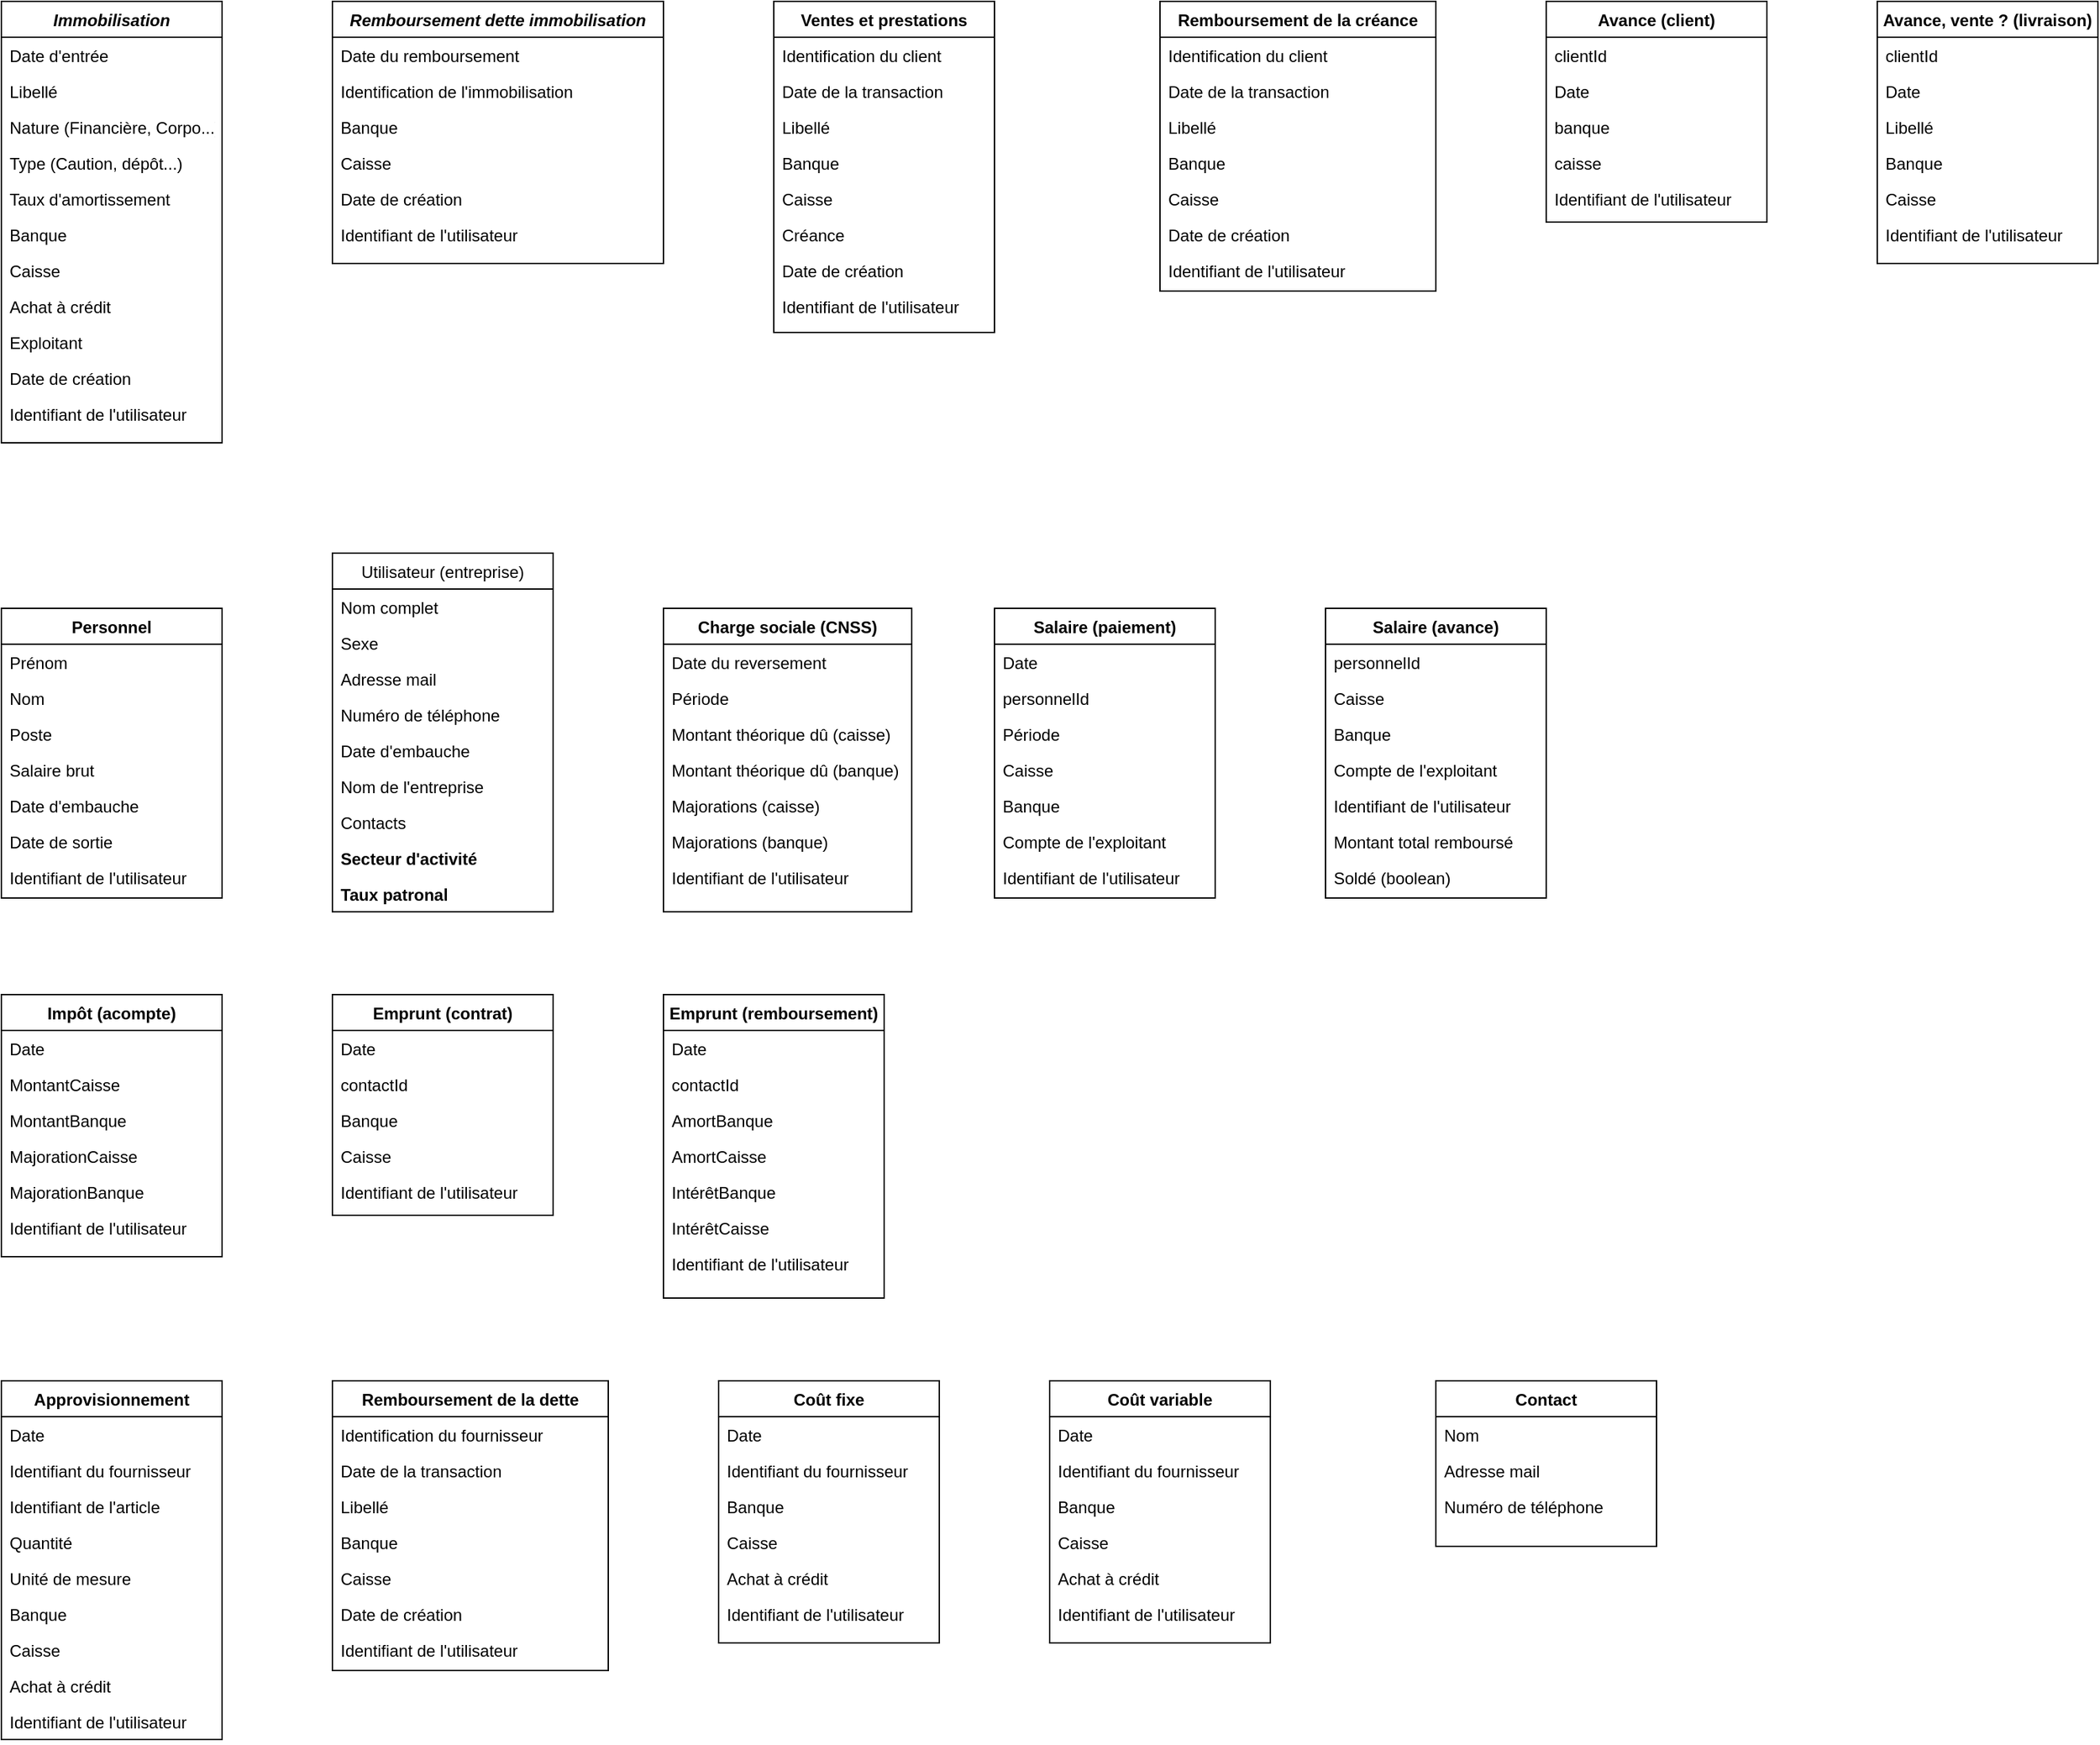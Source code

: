 <mxfile version="21.1.5" type="github">
  <diagram id="C5RBs43oDa-KdzZeNtuy" name="Page-1">
    <mxGraphModel dx="1434" dy="754" grid="1" gridSize="10" guides="1" tooltips="1" connect="1" arrows="1" fold="1" page="1" pageScale="1" pageWidth="827" pageHeight="1169" math="0" shadow="0">
      <root>
        <mxCell id="WIyWlLk6GJQsqaUBKTNV-0" />
        <mxCell id="WIyWlLk6GJQsqaUBKTNV-1" parent="WIyWlLk6GJQsqaUBKTNV-0" />
        <mxCell id="zkfFHV4jXpPFQw0GAbJ--0" value="Immobilisation" style="swimlane;fontStyle=3;align=center;verticalAlign=top;childLayout=stackLayout;horizontal=1;startSize=26;horizontalStack=0;resizeParent=1;resizeLast=0;collapsible=1;marginBottom=0;rounded=0;shadow=0;strokeWidth=1;" parent="WIyWlLk6GJQsqaUBKTNV-1" vertex="1">
          <mxGeometry x="80" y="40" width="160" height="320" as="geometry">
            <mxRectangle x="230" y="140" width="160" height="26" as="alternateBounds" />
          </mxGeometry>
        </mxCell>
        <mxCell id="JyXVbCcuyje0Z99_3Qtz-5" value="Date d&#39;entrée" style="text;align=left;verticalAlign=top;spacingLeft=4;spacingRight=4;overflow=hidden;rotatable=0;points=[[0,0.5],[1,0.5]];portConstraint=eastwest;rounded=0;shadow=0;html=0;" parent="zkfFHV4jXpPFQw0GAbJ--0" vertex="1">
          <mxGeometry y="26" width="160" height="26" as="geometry" />
        </mxCell>
        <mxCell id="zkfFHV4jXpPFQw0GAbJ--1" value="Libellé" style="text;align=left;verticalAlign=top;spacingLeft=4;spacingRight=4;overflow=hidden;rotatable=0;points=[[0,0.5],[1,0.5]];portConstraint=eastwest;" parent="zkfFHV4jXpPFQw0GAbJ--0" vertex="1">
          <mxGeometry y="52" width="160" height="26" as="geometry" />
        </mxCell>
        <mxCell id="zkfFHV4jXpPFQw0GAbJ--2" value="Nature (Financière, Corpo...)" style="text;align=left;verticalAlign=top;spacingLeft=4;spacingRight=4;overflow=hidden;rotatable=0;points=[[0,0.5],[1,0.5]];portConstraint=eastwest;rounded=0;shadow=0;html=0;" parent="zkfFHV4jXpPFQw0GAbJ--0" vertex="1">
          <mxGeometry y="78" width="160" height="26" as="geometry" />
        </mxCell>
        <mxCell id="zkfFHV4jXpPFQw0GAbJ--3" value="Type (Caution, dépôt...)" style="text;align=left;verticalAlign=top;spacingLeft=4;spacingRight=4;overflow=hidden;rotatable=0;points=[[0,0.5],[1,0.5]];portConstraint=eastwest;rounded=0;shadow=0;html=0;" parent="zkfFHV4jXpPFQw0GAbJ--0" vertex="1">
          <mxGeometry y="104" width="160" height="26" as="geometry" />
        </mxCell>
        <mxCell id="JyXVbCcuyje0Z99_3Qtz-0" value="Taux d&#39;amortissement" style="text;align=left;verticalAlign=top;spacingLeft=4;spacingRight=4;overflow=hidden;rotatable=0;points=[[0,0.5],[1,0.5]];portConstraint=eastwest;rounded=0;shadow=0;html=0;" parent="zkfFHV4jXpPFQw0GAbJ--0" vertex="1">
          <mxGeometry y="130" width="160" height="26" as="geometry" />
        </mxCell>
        <mxCell id="JyXVbCcuyje0Z99_3Qtz-1" value="Banque" style="text;align=left;verticalAlign=top;spacingLeft=4;spacingRight=4;overflow=hidden;rotatable=0;points=[[0,0.5],[1,0.5]];portConstraint=eastwest;rounded=0;shadow=0;html=0;" parent="zkfFHV4jXpPFQw0GAbJ--0" vertex="1">
          <mxGeometry y="156" width="160" height="26" as="geometry" />
        </mxCell>
        <mxCell id="JyXVbCcuyje0Z99_3Qtz-2" value="Caisse" style="text;align=left;verticalAlign=top;spacingLeft=4;spacingRight=4;overflow=hidden;rotatable=0;points=[[0,0.5],[1,0.5]];portConstraint=eastwest;rounded=0;shadow=0;html=0;" parent="zkfFHV4jXpPFQw0GAbJ--0" vertex="1">
          <mxGeometry y="182" width="160" height="26" as="geometry" />
        </mxCell>
        <mxCell id="JyXVbCcuyje0Z99_3Qtz-3" value="Achat à crédit" style="text;align=left;verticalAlign=top;spacingLeft=4;spacingRight=4;overflow=hidden;rotatable=0;points=[[0,0.5],[1,0.5]];portConstraint=eastwest;rounded=0;shadow=0;html=0;" parent="zkfFHV4jXpPFQw0GAbJ--0" vertex="1">
          <mxGeometry y="208" width="160" height="26" as="geometry" />
        </mxCell>
        <mxCell id="JyXVbCcuyje0Z99_3Qtz-4" value="Exploitant" style="text;align=left;verticalAlign=top;spacingLeft=4;spacingRight=4;overflow=hidden;rotatable=0;points=[[0,0.5],[1,0.5]];portConstraint=eastwest;rounded=0;shadow=0;html=0;" parent="zkfFHV4jXpPFQw0GAbJ--0" vertex="1">
          <mxGeometry y="234" width="160" height="26" as="geometry" />
        </mxCell>
        <mxCell id="JyXVbCcuyje0Z99_3Qtz-6" value="Date de création" style="text;align=left;verticalAlign=top;spacingLeft=4;spacingRight=4;overflow=hidden;rotatable=0;points=[[0,0.5],[1,0.5]];portConstraint=eastwest;rounded=0;shadow=0;html=0;" parent="zkfFHV4jXpPFQw0GAbJ--0" vertex="1">
          <mxGeometry y="260" width="160" height="26" as="geometry" />
        </mxCell>
        <mxCell id="JyXVbCcuyje0Z99_3Qtz-7" value="Identifiant de l&#39;utilisateur" style="text;align=left;verticalAlign=top;spacingLeft=4;spacingRight=4;overflow=hidden;rotatable=0;points=[[0,0.5],[1,0.5]];portConstraint=eastwest;rounded=0;shadow=0;html=0;" parent="zkfFHV4jXpPFQw0GAbJ--0" vertex="1">
          <mxGeometry y="286" width="160" height="26" as="geometry" />
        </mxCell>
        <mxCell id="zkfFHV4jXpPFQw0GAbJ--6" value="Personnel" style="swimlane;fontStyle=1;align=center;verticalAlign=top;childLayout=stackLayout;horizontal=1;startSize=26;horizontalStack=0;resizeParent=1;resizeLast=0;collapsible=1;marginBottom=0;rounded=0;shadow=0;strokeWidth=1;" parent="WIyWlLk6GJQsqaUBKTNV-1" vertex="1">
          <mxGeometry x="80" y="480" width="160" height="210" as="geometry">
            <mxRectangle x="130" y="380" width="160" height="26" as="alternateBounds" />
          </mxGeometry>
        </mxCell>
        <mxCell id="zkfFHV4jXpPFQw0GAbJ--7" value="Prénom" style="text;align=left;verticalAlign=top;spacingLeft=4;spacingRight=4;overflow=hidden;rotatable=0;points=[[0,0.5],[1,0.5]];portConstraint=eastwest;" parent="zkfFHV4jXpPFQw0GAbJ--6" vertex="1">
          <mxGeometry y="26" width="160" height="26" as="geometry" />
        </mxCell>
        <mxCell id="zkfFHV4jXpPFQw0GAbJ--8" value="Nom" style="text;align=left;verticalAlign=top;spacingLeft=4;spacingRight=4;overflow=hidden;rotatable=0;points=[[0,0.5],[1,0.5]];portConstraint=eastwest;rounded=0;shadow=0;html=0;" parent="zkfFHV4jXpPFQw0GAbJ--6" vertex="1">
          <mxGeometry y="52" width="160" height="26" as="geometry" />
        </mxCell>
        <mxCell id="zkfFHV4jXpPFQw0GAbJ--11" value="Poste" style="text;align=left;verticalAlign=top;spacingLeft=4;spacingRight=4;overflow=hidden;rotatable=0;points=[[0,0.5],[1,0.5]];portConstraint=eastwest;" parent="zkfFHV4jXpPFQw0GAbJ--6" vertex="1">
          <mxGeometry y="78" width="160" height="26" as="geometry" />
        </mxCell>
        <mxCell id="JyXVbCcuyje0Z99_3Qtz-9" value="Salaire brut" style="text;align=left;verticalAlign=top;spacingLeft=4;spacingRight=4;overflow=hidden;rotatable=0;points=[[0,0.5],[1,0.5]];portConstraint=eastwest;" parent="zkfFHV4jXpPFQw0GAbJ--6" vertex="1">
          <mxGeometry y="104" width="160" height="26" as="geometry" />
        </mxCell>
        <mxCell id="JyXVbCcuyje0Z99_3Qtz-10" value="Date d&#39;embauche" style="text;align=left;verticalAlign=top;spacingLeft=4;spacingRight=4;overflow=hidden;rotatable=0;points=[[0,0.5],[1,0.5]];portConstraint=eastwest;" parent="zkfFHV4jXpPFQw0GAbJ--6" vertex="1">
          <mxGeometry y="130" width="160" height="26" as="geometry" />
        </mxCell>
        <mxCell id="JyXVbCcuyje0Z99_3Qtz-33" value="Date de sortie" style="text;align=left;verticalAlign=top;spacingLeft=4;spacingRight=4;overflow=hidden;rotatable=0;points=[[0,0.5],[1,0.5]];portConstraint=eastwest;" parent="zkfFHV4jXpPFQw0GAbJ--6" vertex="1">
          <mxGeometry y="156" width="160" height="26" as="geometry" />
        </mxCell>
        <mxCell id="JyXVbCcuyje0Z99_3Qtz-31" value="Identifiant de l&#39;utilisateur" style="text;align=left;verticalAlign=top;spacingLeft=4;spacingRight=4;overflow=hidden;rotatable=0;points=[[0,0.5],[1,0.5]];portConstraint=eastwest;rounded=0;shadow=0;html=0;" parent="zkfFHV4jXpPFQw0GAbJ--6" vertex="1">
          <mxGeometry y="182" width="160" height="26" as="geometry" />
        </mxCell>
        <mxCell id="zkfFHV4jXpPFQw0GAbJ--17" value="Ventes et prestations" style="swimlane;fontStyle=1;align=center;verticalAlign=top;childLayout=stackLayout;horizontal=1;startSize=26;horizontalStack=0;resizeParent=1;resizeLast=0;collapsible=1;marginBottom=0;rounded=0;shadow=0;strokeWidth=1;" parent="WIyWlLk6GJQsqaUBKTNV-1" vertex="1">
          <mxGeometry x="640" y="40" width="160" height="240" as="geometry">
            <mxRectangle x="550" y="140" width="160" height="26" as="alternateBounds" />
          </mxGeometry>
        </mxCell>
        <mxCell id="zkfFHV4jXpPFQw0GAbJ--18" value="Identification du client" style="text;align=left;verticalAlign=top;spacingLeft=4;spacingRight=4;overflow=hidden;rotatable=0;points=[[0,0.5],[1,0.5]];portConstraint=eastwest;" parent="zkfFHV4jXpPFQw0GAbJ--17" vertex="1">
          <mxGeometry y="26" width="160" height="26" as="geometry" />
        </mxCell>
        <mxCell id="zkfFHV4jXpPFQw0GAbJ--19" value="Date de la transaction" style="text;align=left;verticalAlign=top;spacingLeft=4;spacingRight=4;overflow=hidden;rotatable=0;points=[[0,0.5],[1,0.5]];portConstraint=eastwest;rounded=0;shadow=0;html=0;" parent="zkfFHV4jXpPFQw0GAbJ--17" vertex="1">
          <mxGeometry y="52" width="160" height="26" as="geometry" />
        </mxCell>
        <mxCell id="zkfFHV4jXpPFQw0GAbJ--20" value="Libellé" style="text;align=left;verticalAlign=top;spacingLeft=4;spacingRight=4;overflow=hidden;rotatable=0;points=[[0,0.5],[1,0.5]];portConstraint=eastwest;rounded=0;shadow=0;html=0;" parent="zkfFHV4jXpPFQw0GAbJ--17" vertex="1">
          <mxGeometry y="78" width="160" height="26" as="geometry" />
        </mxCell>
        <mxCell id="zkfFHV4jXpPFQw0GAbJ--21" value="Banque" style="text;align=left;verticalAlign=top;spacingLeft=4;spacingRight=4;overflow=hidden;rotatable=0;points=[[0,0.5],[1,0.5]];portConstraint=eastwest;rounded=0;shadow=0;html=0;" parent="zkfFHV4jXpPFQw0GAbJ--17" vertex="1">
          <mxGeometry y="104" width="160" height="26" as="geometry" />
        </mxCell>
        <mxCell id="zkfFHV4jXpPFQw0GAbJ--22" value="Caisse" style="text;align=left;verticalAlign=top;spacingLeft=4;spacingRight=4;overflow=hidden;rotatable=0;points=[[0,0.5],[1,0.5]];portConstraint=eastwest;rounded=0;shadow=0;html=0;" parent="zkfFHV4jXpPFQw0GAbJ--17" vertex="1">
          <mxGeometry y="130" width="160" height="26" as="geometry" />
        </mxCell>
        <mxCell id="zkfFHV4jXpPFQw0GAbJ--24" value="Créance" style="text;align=left;verticalAlign=top;spacingLeft=4;spacingRight=4;overflow=hidden;rotatable=0;points=[[0,0.5],[1,0.5]];portConstraint=eastwest;" parent="zkfFHV4jXpPFQw0GAbJ--17" vertex="1">
          <mxGeometry y="156" width="160" height="26" as="geometry" />
        </mxCell>
        <mxCell id="zkfFHV4jXpPFQw0GAbJ--25" value="Date de création" style="text;align=left;verticalAlign=top;spacingLeft=4;spacingRight=4;overflow=hidden;rotatable=0;points=[[0,0.5],[1,0.5]];portConstraint=eastwest;" parent="zkfFHV4jXpPFQw0GAbJ--17" vertex="1">
          <mxGeometry y="182" width="160" height="26" as="geometry" />
        </mxCell>
        <mxCell id="JyXVbCcuyje0Z99_3Qtz-8" value="Identifiant de l&#39;utilisateur" style="text;align=left;verticalAlign=top;spacingLeft=4;spacingRight=4;overflow=hidden;rotatable=0;points=[[0,0.5],[1,0.5]];portConstraint=eastwest;rounded=0;shadow=0;html=0;" parent="zkfFHV4jXpPFQw0GAbJ--17" vertex="1">
          <mxGeometry y="208" width="160" height="26" as="geometry" />
        </mxCell>
        <mxCell id="JyXVbCcuyje0Z99_3Qtz-11" value="Utilisateur (entreprise)" style="swimlane;fontStyle=0;align=center;verticalAlign=top;childLayout=stackLayout;horizontal=1;startSize=26;horizontalStack=0;resizeParent=1;resizeLast=0;collapsible=1;marginBottom=0;rounded=0;shadow=0;strokeWidth=1;" parent="WIyWlLk6GJQsqaUBKTNV-1" vertex="1">
          <mxGeometry x="320" y="440" width="160" height="260" as="geometry">
            <mxRectangle x="130" y="380" width="160" height="26" as="alternateBounds" />
          </mxGeometry>
        </mxCell>
        <mxCell id="JyXVbCcuyje0Z99_3Qtz-12" value="Nom complet" style="text;align=left;verticalAlign=top;spacingLeft=4;spacingRight=4;overflow=hidden;rotatable=0;points=[[0,0.5],[1,0.5]];portConstraint=eastwest;" parent="JyXVbCcuyje0Z99_3Qtz-11" vertex="1">
          <mxGeometry y="26" width="160" height="26" as="geometry" />
        </mxCell>
        <mxCell id="JyXVbCcuyje0Z99_3Qtz-13" value="Sexe" style="text;align=left;verticalAlign=top;spacingLeft=4;spacingRight=4;overflow=hidden;rotatable=0;points=[[0,0.5],[1,0.5]];portConstraint=eastwest;rounded=0;shadow=0;html=0;" parent="JyXVbCcuyje0Z99_3Qtz-11" vertex="1">
          <mxGeometry y="52" width="160" height="26" as="geometry" />
        </mxCell>
        <mxCell id="JyXVbCcuyje0Z99_3Qtz-14" value="Adresse mail" style="text;align=left;verticalAlign=top;spacingLeft=4;spacingRight=4;overflow=hidden;rotatable=0;points=[[0,0.5],[1,0.5]];portConstraint=eastwest;" parent="JyXVbCcuyje0Z99_3Qtz-11" vertex="1">
          <mxGeometry y="78" width="160" height="26" as="geometry" />
        </mxCell>
        <mxCell id="JyXVbCcuyje0Z99_3Qtz-15" value="Numéro de téléphone" style="text;align=left;verticalAlign=top;spacingLeft=4;spacingRight=4;overflow=hidden;rotatable=0;points=[[0,0.5],[1,0.5]];portConstraint=eastwest;" parent="JyXVbCcuyje0Z99_3Qtz-11" vertex="1">
          <mxGeometry y="104" width="160" height="26" as="geometry" />
        </mxCell>
        <mxCell id="JyXVbCcuyje0Z99_3Qtz-16" value="Date d&#39;embauche" style="text;align=left;verticalAlign=top;spacingLeft=4;spacingRight=4;overflow=hidden;rotatable=0;points=[[0,0.5],[1,0.5]];portConstraint=eastwest;" parent="JyXVbCcuyje0Z99_3Qtz-11" vertex="1">
          <mxGeometry y="130" width="160" height="26" as="geometry" />
        </mxCell>
        <mxCell id="JyXVbCcuyje0Z99_3Qtz-17" value="Nom de l&#39;entreprise" style="text;align=left;verticalAlign=top;spacingLeft=4;spacingRight=4;overflow=hidden;rotatable=0;points=[[0,0.5],[1,0.5]];portConstraint=eastwest;" parent="JyXVbCcuyje0Z99_3Qtz-11" vertex="1">
          <mxGeometry y="156" width="160" height="26" as="geometry" />
        </mxCell>
        <mxCell id="JyXVbCcuyje0Z99_3Qtz-18" value="Contacts" style="text;align=left;verticalAlign=top;spacingLeft=4;spacingRight=4;overflow=hidden;rotatable=0;points=[[0,0.5],[1,0.5]];portConstraint=eastwest;" parent="JyXVbCcuyje0Z99_3Qtz-11" vertex="1">
          <mxGeometry y="182" width="160" height="26" as="geometry" />
        </mxCell>
        <mxCell id="JyXVbCcuyje0Z99_3Qtz-19" value="Secteur d&#39;activité" style="text;align=left;verticalAlign=top;spacingLeft=4;spacingRight=4;overflow=hidden;rotatable=0;points=[[0,0.5],[1,0.5]];portConstraint=eastwest;fontStyle=1" parent="JyXVbCcuyje0Z99_3Qtz-11" vertex="1">
          <mxGeometry y="208" width="160" height="26" as="geometry" />
        </mxCell>
        <mxCell id="JyXVbCcuyje0Z99_3Qtz-20" value="Taux patronal" style="text;align=left;verticalAlign=top;spacingLeft=4;spacingRight=4;overflow=hidden;rotatable=0;points=[[0,0.5],[1,0.5]];portConstraint=eastwest;fontStyle=1" parent="JyXVbCcuyje0Z99_3Qtz-11" vertex="1">
          <mxGeometry y="234" width="160" height="26" as="geometry" />
        </mxCell>
        <mxCell id="JyXVbCcuyje0Z99_3Qtz-21" value="Charge sociale (CNSS)" style="swimlane;fontStyle=1;align=center;verticalAlign=top;childLayout=stackLayout;horizontal=1;startSize=26;horizontalStack=0;resizeParent=1;resizeLast=0;collapsible=1;marginBottom=0;rounded=0;shadow=0;strokeWidth=1;" parent="WIyWlLk6GJQsqaUBKTNV-1" vertex="1">
          <mxGeometry x="560" y="480" width="180" height="220" as="geometry">
            <mxRectangle x="130" y="380" width="160" height="26" as="alternateBounds" />
          </mxGeometry>
        </mxCell>
        <mxCell id="JyXVbCcuyje0Z99_3Qtz-22" value="Date du reversement" style="text;align=left;verticalAlign=top;spacingLeft=4;spacingRight=4;overflow=hidden;rotatable=0;points=[[0,0.5],[1,0.5]];portConstraint=eastwest;" parent="JyXVbCcuyje0Z99_3Qtz-21" vertex="1">
          <mxGeometry y="26" width="180" height="26" as="geometry" />
        </mxCell>
        <mxCell id="JyXVbCcuyje0Z99_3Qtz-23" value="Période" style="text;align=left;verticalAlign=top;spacingLeft=4;spacingRight=4;overflow=hidden;rotatable=0;points=[[0,0.5],[1,0.5]];portConstraint=eastwest;rounded=0;shadow=0;html=0;" parent="JyXVbCcuyje0Z99_3Qtz-21" vertex="1">
          <mxGeometry y="52" width="180" height="26" as="geometry" />
        </mxCell>
        <mxCell id="JyXVbCcuyje0Z99_3Qtz-24" value="Montant théorique dû (caisse)" style="text;align=left;verticalAlign=top;spacingLeft=4;spacingRight=4;overflow=hidden;rotatable=0;points=[[0,0.5],[1,0.5]];portConstraint=eastwest;" parent="JyXVbCcuyje0Z99_3Qtz-21" vertex="1">
          <mxGeometry y="78" width="180" height="26" as="geometry" />
        </mxCell>
        <mxCell id="gAwNIA2HSln3k50RruM6-22" value="Montant théorique dû (banque)" style="text;align=left;verticalAlign=top;spacingLeft=4;spacingRight=4;overflow=hidden;rotatable=0;points=[[0,0.5],[1,0.5]];portConstraint=eastwest;" parent="JyXVbCcuyje0Z99_3Qtz-21" vertex="1">
          <mxGeometry y="104" width="180" height="26" as="geometry" />
        </mxCell>
        <mxCell id="JyXVbCcuyje0Z99_3Qtz-25" value="Majorations (caisse)" style="text;align=left;verticalAlign=top;spacingLeft=4;spacingRight=4;overflow=hidden;rotatable=0;points=[[0,0.5],[1,0.5]];portConstraint=eastwest;" parent="JyXVbCcuyje0Z99_3Qtz-21" vertex="1">
          <mxGeometry y="130" width="180" height="26" as="geometry" />
        </mxCell>
        <mxCell id="gAwNIA2HSln3k50RruM6-23" value="Majorations (banque)" style="text;align=left;verticalAlign=top;spacingLeft=4;spacingRight=4;overflow=hidden;rotatable=0;points=[[0,0.5],[1,0.5]];portConstraint=eastwest;" parent="JyXVbCcuyje0Z99_3Qtz-21" vertex="1">
          <mxGeometry y="156" width="180" height="26" as="geometry" />
        </mxCell>
        <mxCell id="JyXVbCcuyje0Z99_3Qtz-32" value="Identifiant de l&#39;utilisateur" style="text;align=left;verticalAlign=top;spacingLeft=4;spacingRight=4;overflow=hidden;rotatable=0;points=[[0,0.5],[1,0.5]];portConstraint=eastwest;rounded=0;shadow=0;html=0;" parent="JyXVbCcuyje0Z99_3Qtz-21" vertex="1">
          <mxGeometry y="182" width="180" height="26" as="geometry" />
        </mxCell>
        <mxCell id="JyXVbCcuyje0Z99_3Qtz-34" value="Salaire (paiement)" style="swimlane;fontStyle=1;align=center;verticalAlign=top;childLayout=stackLayout;horizontal=1;startSize=26;horizontalStack=0;resizeParent=1;resizeLast=0;collapsible=1;marginBottom=0;rounded=0;shadow=0;strokeWidth=1;" parent="WIyWlLk6GJQsqaUBKTNV-1" vertex="1">
          <mxGeometry x="800" y="480" width="160" height="210" as="geometry">
            <mxRectangle x="130" y="380" width="160" height="26" as="alternateBounds" />
          </mxGeometry>
        </mxCell>
        <mxCell id="JyXVbCcuyje0Z99_3Qtz-35" value="Date" style="text;align=left;verticalAlign=top;spacingLeft=4;spacingRight=4;overflow=hidden;rotatable=0;points=[[0,0.5],[1,0.5]];portConstraint=eastwest;" parent="JyXVbCcuyje0Z99_3Qtz-34" vertex="1">
          <mxGeometry y="26" width="160" height="26" as="geometry" />
        </mxCell>
        <mxCell id="JyXVbCcuyje0Z99_3Qtz-36" value="personnelId" style="text;align=left;verticalAlign=top;spacingLeft=4;spacingRight=4;overflow=hidden;rotatable=0;points=[[0,0.5],[1,0.5]];portConstraint=eastwest;rounded=0;shadow=0;html=0;" parent="JyXVbCcuyje0Z99_3Qtz-34" vertex="1">
          <mxGeometry y="52" width="160" height="26" as="geometry" />
        </mxCell>
        <mxCell id="JyXVbCcuyje0Z99_3Qtz-37" value="Période" style="text;align=left;verticalAlign=top;spacingLeft=4;spacingRight=4;overflow=hidden;rotatable=0;points=[[0,0.5],[1,0.5]];portConstraint=eastwest;" parent="JyXVbCcuyje0Z99_3Qtz-34" vertex="1">
          <mxGeometry y="78" width="160" height="26" as="geometry" />
        </mxCell>
        <mxCell id="JyXVbCcuyje0Z99_3Qtz-38" value="Caisse" style="text;align=left;verticalAlign=top;spacingLeft=4;spacingRight=4;overflow=hidden;rotatable=0;points=[[0,0.5],[1,0.5]];portConstraint=eastwest;" parent="JyXVbCcuyje0Z99_3Qtz-34" vertex="1">
          <mxGeometry y="104" width="160" height="26" as="geometry" />
        </mxCell>
        <mxCell id="JyXVbCcuyje0Z99_3Qtz-39" value="Banque" style="text;align=left;verticalAlign=top;spacingLeft=4;spacingRight=4;overflow=hidden;rotatable=0;points=[[0,0.5],[1,0.5]];portConstraint=eastwest;" parent="JyXVbCcuyje0Z99_3Qtz-34" vertex="1">
          <mxGeometry y="130" width="160" height="26" as="geometry" />
        </mxCell>
        <mxCell id="JyXVbCcuyje0Z99_3Qtz-40" value="Compte de l&#39;exploitant" style="text;align=left;verticalAlign=top;spacingLeft=4;spacingRight=4;overflow=hidden;rotatable=0;points=[[0,0.5],[1,0.5]];portConstraint=eastwest;" parent="JyXVbCcuyje0Z99_3Qtz-34" vertex="1">
          <mxGeometry y="156" width="160" height="26" as="geometry" />
        </mxCell>
        <mxCell id="JyXVbCcuyje0Z99_3Qtz-41" value="Identifiant de l&#39;utilisateur" style="text;align=left;verticalAlign=top;spacingLeft=4;spacingRight=4;overflow=hidden;rotatable=0;points=[[0,0.5],[1,0.5]];portConstraint=eastwest;rounded=0;shadow=0;html=0;" parent="JyXVbCcuyje0Z99_3Qtz-34" vertex="1">
          <mxGeometry y="182" width="160" height="26" as="geometry" />
        </mxCell>
        <mxCell id="JyXVbCcuyje0Z99_3Qtz-42" value="Salaire (avance)" style="swimlane;fontStyle=1;align=center;verticalAlign=top;childLayout=stackLayout;horizontal=1;startSize=26;horizontalStack=0;resizeParent=1;resizeLast=0;collapsible=1;marginBottom=0;rounded=0;shadow=0;strokeWidth=1;" parent="WIyWlLk6GJQsqaUBKTNV-1" vertex="1">
          <mxGeometry x="1040" y="480" width="160" height="210" as="geometry">
            <mxRectangle x="130" y="380" width="160" height="26" as="alternateBounds" />
          </mxGeometry>
        </mxCell>
        <mxCell id="JyXVbCcuyje0Z99_3Qtz-44" value="personnelId" style="text;align=left;verticalAlign=top;spacingLeft=4;spacingRight=4;overflow=hidden;rotatable=0;points=[[0,0.5],[1,0.5]];portConstraint=eastwest;rounded=0;shadow=0;html=0;" parent="JyXVbCcuyje0Z99_3Qtz-42" vertex="1">
          <mxGeometry y="26" width="160" height="26" as="geometry" />
        </mxCell>
        <mxCell id="JyXVbCcuyje0Z99_3Qtz-46" value="Caisse" style="text;align=left;verticalAlign=top;spacingLeft=4;spacingRight=4;overflow=hidden;rotatable=0;points=[[0,0.5],[1,0.5]];portConstraint=eastwest;" parent="JyXVbCcuyje0Z99_3Qtz-42" vertex="1">
          <mxGeometry y="52" width="160" height="26" as="geometry" />
        </mxCell>
        <mxCell id="JyXVbCcuyje0Z99_3Qtz-47" value="Banque" style="text;align=left;verticalAlign=top;spacingLeft=4;spacingRight=4;overflow=hidden;rotatable=0;points=[[0,0.5],[1,0.5]];portConstraint=eastwest;" parent="JyXVbCcuyje0Z99_3Qtz-42" vertex="1">
          <mxGeometry y="78" width="160" height="26" as="geometry" />
        </mxCell>
        <mxCell id="JyXVbCcuyje0Z99_3Qtz-48" value="Compte de l&#39;exploitant" style="text;align=left;verticalAlign=top;spacingLeft=4;spacingRight=4;overflow=hidden;rotatable=0;points=[[0,0.5],[1,0.5]];portConstraint=eastwest;" parent="JyXVbCcuyje0Z99_3Qtz-42" vertex="1">
          <mxGeometry y="104" width="160" height="26" as="geometry" />
        </mxCell>
        <mxCell id="JyXVbCcuyje0Z99_3Qtz-49" value="Identifiant de l&#39;utilisateur" style="text;align=left;verticalAlign=top;spacingLeft=4;spacingRight=4;overflow=hidden;rotatable=0;points=[[0,0.5],[1,0.5]];portConstraint=eastwest;rounded=0;shadow=0;html=0;" parent="JyXVbCcuyje0Z99_3Qtz-42" vertex="1">
          <mxGeometry y="130" width="160" height="26" as="geometry" />
        </mxCell>
        <mxCell id="jV9miKcWMUOWQw3yD1ld-0" value="Montant total remboursé" style="text;align=left;verticalAlign=top;spacingLeft=4;spacingRight=4;overflow=hidden;rotatable=0;points=[[0,0.5],[1,0.5]];portConstraint=eastwest;rounded=0;shadow=0;html=0;" vertex="1" parent="JyXVbCcuyje0Z99_3Qtz-42">
          <mxGeometry y="156" width="160" height="26" as="geometry" />
        </mxCell>
        <mxCell id="jV9miKcWMUOWQw3yD1ld-1" value="Soldé (boolean)" style="text;align=left;verticalAlign=top;spacingLeft=4;spacingRight=4;overflow=hidden;rotatable=0;points=[[0,0.5],[1,0.5]];portConstraint=eastwest;rounded=0;shadow=0;html=0;" vertex="1" parent="JyXVbCcuyje0Z99_3Qtz-42">
          <mxGeometry y="182" width="160" height="26" as="geometry" />
        </mxCell>
        <mxCell id="JyXVbCcuyje0Z99_3Qtz-50" value="Impôt (acompte)" style="swimlane;fontStyle=1;align=center;verticalAlign=top;childLayout=stackLayout;horizontal=1;startSize=26;horizontalStack=0;resizeParent=1;resizeLast=0;collapsible=1;marginBottom=0;rounded=0;shadow=0;strokeWidth=1;" parent="WIyWlLk6GJQsqaUBKTNV-1" vertex="1">
          <mxGeometry x="80" y="760" width="160" height="190" as="geometry">
            <mxRectangle x="130" y="380" width="160" height="26" as="alternateBounds" />
          </mxGeometry>
        </mxCell>
        <mxCell id="JyXVbCcuyje0Z99_3Qtz-51" value="Date" style="text;align=left;verticalAlign=top;spacingLeft=4;spacingRight=4;overflow=hidden;rotatable=0;points=[[0,0.5],[1,0.5]];portConstraint=eastwest;rounded=0;shadow=0;html=0;" parent="JyXVbCcuyje0Z99_3Qtz-50" vertex="1">
          <mxGeometry y="26" width="160" height="26" as="geometry" />
        </mxCell>
        <mxCell id="JyXVbCcuyje0Z99_3Qtz-52" value="MontantCaisse" style="text;align=left;verticalAlign=top;spacingLeft=4;spacingRight=4;overflow=hidden;rotatable=0;points=[[0,0.5],[1,0.5]];portConstraint=eastwest;" parent="JyXVbCcuyje0Z99_3Qtz-50" vertex="1">
          <mxGeometry y="52" width="160" height="26" as="geometry" />
        </mxCell>
        <mxCell id="JyXVbCcuyje0Z99_3Qtz-53" value="MontantBanque" style="text;align=left;verticalAlign=top;spacingLeft=4;spacingRight=4;overflow=hidden;rotatable=0;points=[[0,0.5],[1,0.5]];portConstraint=eastwest;" parent="JyXVbCcuyje0Z99_3Qtz-50" vertex="1">
          <mxGeometry y="78" width="160" height="26" as="geometry" />
        </mxCell>
        <mxCell id="JyXVbCcuyje0Z99_3Qtz-54" value="MajorationCaisse" style="text;align=left;verticalAlign=top;spacingLeft=4;spacingRight=4;overflow=hidden;rotatable=0;points=[[0,0.5],[1,0.5]];portConstraint=eastwest;" parent="JyXVbCcuyje0Z99_3Qtz-50" vertex="1">
          <mxGeometry y="104" width="160" height="26" as="geometry" />
        </mxCell>
        <mxCell id="JyXVbCcuyje0Z99_3Qtz-55" value="MajorationBanque" style="text;align=left;verticalAlign=top;spacingLeft=4;spacingRight=4;overflow=hidden;rotatable=0;points=[[0,0.5],[1,0.5]];portConstraint=eastwest;rounded=0;shadow=0;html=0;" parent="JyXVbCcuyje0Z99_3Qtz-50" vertex="1">
          <mxGeometry y="130" width="160" height="26" as="geometry" />
        </mxCell>
        <mxCell id="JyXVbCcuyje0Z99_3Qtz-56" value="Identifiant de l&#39;utilisateur" style="text;align=left;verticalAlign=top;spacingLeft=4;spacingRight=4;overflow=hidden;rotatable=0;points=[[0,0.5],[1,0.5]];portConstraint=eastwest;rounded=0;shadow=0;html=0;" parent="JyXVbCcuyje0Z99_3Qtz-50" vertex="1">
          <mxGeometry y="156" width="160" height="26" as="geometry" />
        </mxCell>
        <mxCell id="JyXVbCcuyje0Z99_3Qtz-57" value="Emprunt (contrat)" style="swimlane;fontStyle=1;align=center;verticalAlign=top;childLayout=stackLayout;horizontal=1;startSize=26;horizontalStack=0;resizeParent=1;resizeLast=0;collapsible=1;marginBottom=0;rounded=0;shadow=0;strokeWidth=1;" parent="WIyWlLk6GJQsqaUBKTNV-1" vertex="1">
          <mxGeometry x="320" y="760" width="160" height="160" as="geometry">
            <mxRectangle x="130" y="380" width="160" height="26" as="alternateBounds" />
          </mxGeometry>
        </mxCell>
        <mxCell id="JyXVbCcuyje0Z99_3Qtz-58" value="Date" style="text;align=left;verticalAlign=top;spacingLeft=4;spacingRight=4;overflow=hidden;rotatable=0;points=[[0,0.5],[1,0.5]];portConstraint=eastwest;" parent="JyXVbCcuyje0Z99_3Qtz-57" vertex="1">
          <mxGeometry y="26" width="160" height="26" as="geometry" />
        </mxCell>
        <mxCell id="JyXVbCcuyje0Z99_3Qtz-59" value="contactId" style="text;align=left;verticalAlign=top;spacingLeft=4;spacingRight=4;overflow=hidden;rotatable=0;points=[[0,0.5],[1,0.5]];portConstraint=eastwest;rounded=0;shadow=0;html=0;" parent="JyXVbCcuyje0Z99_3Qtz-57" vertex="1">
          <mxGeometry y="52" width="160" height="26" as="geometry" />
        </mxCell>
        <mxCell id="JyXVbCcuyje0Z99_3Qtz-60" value="Banque" style="text;align=left;verticalAlign=top;spacingLeft=4;spacingRight=4;overflow=hidden;rotatable=0;points=[[0,0.5],[1,0.5]];portConstraint=eastwest;" parent="JyXVbCcuyje0Z99_3Qtz-57" vertex="1">
          <mxGeometry y="78" width="160" height="26" as="geometry" />
        </mxCell>
        <mxCell id="JyXVbCcuyje0Z99_3Qtz-61" value="Caisse" style="text;align=left;verticalAlign=top;spacingLeft=4;spacingRight=4;overflow=hidden;rotatable=0;points=[[0,0.5],[1,0.5]];portConstraint=eastwest;" parent="JyXVbCcuyje0Z99_3Qtz-57" vertex="1">
          <mxGeometry y="104" width="160" height="26" as="geometry" />
        </mxCell>
        <mxCell id="JyXVbCcuyje0Z99_3Qtz-64" value="Identifiant de l&#39;utilisateur" style="text;align=left;verticalAlign=top;spacingLeft=4;spacingRight=4;overflow=hidden;rotatable=0;points=[[0,0.5],[1,0.5]];portConstraint=eastwest;rounded=0;shadow=0;html=0;" parent="JyXVbCcuyje0Z99_3Qtz-57" vertex="1">
          <mxGeometry y="130" width="160" height="26" as="geometry" />
        </mxCell>
        <mxCell id="JyXVbCcuyje0Z99_3Qtz-65" value="Emprunt (remboursement)" style="swimlane;fontStyle=1;align=center;verticalAlign=top;childLayout=stackLayout;horizontal=1;startSize=26;horizontalStack=0;resizeParent=1;resizeLast=0;collapsible=1;marginBottom=0;rounded=0;shadow=0;strokeWidth=1;" parent="WIyWlLk6GJQsqaUBKTNV-1" vertex="1">
          <mxGeometry x="560" y="760" width="160" height="220" as="geometry">
            <mxRectangle x="130" y="380" width="160" height="26" as="alternateBounds" />
          </mxGeometry>
        </mxCell>
        <mxCell id="JyXVbCcuyje0Z99_3Qtz-66" value="Date" style="text;align=left;verticalAlign=top;spacingLeft=4;spacingRight=4;overflow=hidden;rotatable=0;points=[[0,0.5],[1,0.5]];portConstraint=eastwest;" parent="JyXVbCcuyje0Z99_3Qtz-65" vertex="1">
          <mxGeometry y="26" width="160" height="26" as="geometry" />
        </mxCell>
        <mxCell id="JyXVbCcuyje0Z99_3Qtz-67" value="contactId" style="text;align=left;verticalAlign=top;spacingLeft=4;spacingRight=4;overflow=hidden;rotatable=0;points=[[0,0.5],[1,0.5]];portConstraint=eastwest;rounded=0;shadow=0;html=0;" parent="JyXVbCcuyje0Z99_3Qtz-65" vertex="1">
          <mxGeometry y="52" width="160" height="26" as="geometry" />
        </mxCell>
        <mxCell id="JyXVbCcuyje0Z99_3Qtz-68" value="AmortBanque" style="text;align=left;verticalAlign=top;spacingLeft=4;spacingRight=4;overflow=hidden;rotatable=0;points=[[0,0.5],[1,0.5]];portConstraint=eastwest;" parent="JyXVbCcuyje0Z99_3Qtz-65" vertex="1">
          <mxGeometry y="78" width="160" height="26" as="geometry" />
        </mxCell>
        <mxCell id="JyXVbCcuyje0Z99_3Qtz-69" value="AmortCaisse" style="text;align=left;verticalAlign=top;spacingLeft=4;spacingRight=4;overflow=hidden;rotatable=0;points=[[0,0.5],[1,0.5]];portConstraint=eastwest;" parent="JyXVbCcuyje0Z99_3Qtz-65" vertex="1">
          <mxGeometry y="104" width="160" height="26" as="geometry" />
        </mxCell>
        <mxCell id="JyXVbCcuyje0Z99_3Qtz-71" value="IntérêtBanque" style="text;align=left;verticalAlign=top;spacingLeft=4;spacingRight=4;overflow=hidden;rotatable=0;points=[[0,0.5],[1,0.5]];portConstraint=eastwest;" parent="JyXVbCcuyje0Z99_3Qtz-65" vertex="1">
          <mxGeometry y="130" width="160" height="26" as="geometry" />
        </mxCell>
        <mxCell id="JyXVbCcuyje0Z99_3Qtz-72" value="IntérêtCaisse" style="text;align=left;verticalAlign=top;spacingLeft=4;spacingRight=4;overflow=hidden;rotatable=0;points=[[0,0.5],[1,0.5]];portConstraint=eastwest;" parent="JyXVbCcuyje0Z99_3Qtz-65" vertex="1">
          <mxGeometry y="156" width="160" height="26" as="geometry" />
        </mxCell>
        <mxCell id="JyXVbCcuyje0Z99_3Qtz-70" value="Identifiant de l&#39;utilisateur" style="text;align=left;verticalAlign=top;spacingLeft=4;spacingRight=4;overflow=hidden;rotatable=0;points=[[0,0.5],[1,0.5]];portConstraint=eastwest;rounded=0;shadow=0;html=0;" parent="JyXVbCcuyje0Z99_3Qtz-65" vertex="1">
          <mxGeometry y="182" width="160" height="26" as="geometry" />
        </mxCell>
        <mxCell id="JyXVbCcuyje0Z99_3Qtz-73" value="Avance (client)" style="swimlane;fontStyle=1;align=center;verticalAlign=top;childLayout=stackLayout;horizontal=1;startSize=26;horizontalStack=0;resizeParent=1;resizeLast=0;collapsible=1;marginBottom=0;rounded=0;shadow=0;strokeWidth=1;" parent="WIyWlLk6GJQsqaUBKTNV-1" vertex="1">
          <mxGeometry x="1200" y="40" width="160" height="160" as="geometry">
            <mxRectangle x="130" y="380" width="160" height="26" as="alternateBounds" />
          </mxGeometry>
        </mxCell>
        <mxCell id="JyXVbCcuyje0Z99_3Qtz-75" value="clientId" style="text;align=left;verticalAlign=top;spacingLeft=4;spacingRight=4;overflow=hidden;rotatable=0;points=[[0,0.5],[1,0.5]];portConstraint=eastwest;" parent="JyXVbCcuyje0Z99_3Qtz-73" vertex="1">
          <mxGeometry y="26" width="160" height="26" as="geometry" />
        </mxCell>
        <mxCell id="JyXVbCcuyje0Z99_3Qtz-74" value="Date" style="text;align=left;verticalAlign=top;spacingLeft=4;spacingRight=4;overflow=hidden;rotatable=0;points=[[0,0.5],[1,0.5]];portConstraint=eastwest;rounded=0;shadow=0;html=0;" parent="JyXVbCcuyje0Z99_3Qtz-73" vertex="1">
          <mxGeometry y="52" width="160" height="26" as="geometry" />
        </mxCell>
        <mxCell id="JyXVbCcuyje0Z99_3Qtz-76" value="banque" style="text;align=left;verticalAlign=top;spacingLeft=4;spacingRight=4;overflow=hidden;rotatable=0;points=[[0,0.5],[1,0.5]];portConstraint=eastwest;" parent="JyXVbCcuyje0Z99_3Qtz-73" vertex="1">
          <mxGeometry y="78" width="160" height="26" as="geometry" />
        </mxCell>
        <mxCell id="JyXVbCcuyje0Z99_3Qtz-77" value="caisse" style="text;align=left;verticalAlign=top;spacingLeft=4;spacingRight=4;overflow=hidden;rotatable=0;points=[[0,0.5],[1,0.5]];portConstraint=eastwest;" parent="JyXVbCcuyje0Z99_3Qtz-73" vertex="1">
          <mxGeometry y="104" width="160" height="26" as="geometry" />
        </mxCell>
        <mxCell id="JyXVbCcuyje0Z99_3Qtz-79" value="Identifiant de l&#39;utilisateur" style="text;align=left;verticalAlign=top;spacingLeft=4;spacingRight=4;overflow=hidden;rotatable=0;points=[[0,0.5],[1,0.5]];portConstraint=eastwest;rounded=0;shadow=0;html=0;" parent="JyXVbCcuyje0Z99_3Qtz-73" vertex="1">
          <mxGeometry y="130" width="160" height="26" as="geometry" />
        </mxCell>
        <mxCell id="JyXVbCcuyje0Z99_3Qtz-80" value="Avance, vente ? (livraison)" style="swimlane;fontStyle=1;align=center;verticalAlign=top;childLayout=stackLayout;horizontal=1;startSize=26;horizontalStack=0;resizeParent=1;resizeLast=0;collapsible=1;marginBottom=0;rounded=0;shadow=0;strokeWidth=1;" parent="WIyWlLk6GJQsqaUBKTNV-1" vertex="1">
          <mxGeometry x="1440" y="40" width="160" height="190" as="geometry">
            <mxRectangle x="130" y="380" width="160" height="26" as="alternateBounds" />
          </mxGeometry>
        </mxCell>
        <mxCell id="JyXVbCcuyje0Z99_3Qtz-82" value="clientId" style="text;align=left;verticalAlign=top;spacingLeft=4;spacingRight=4;overflow=hidden;rotatable=0;points=[[0,0.5],[1,0.5]];portConstraint=eastwest;rounded=0;shadow=0;html=0;" parent="JyXVbCcuyje0Z99_3Qtz-80" vertex="1">
          <mxGeometry y="26" width="160" height="26" as="geometry" />
        </mxCell>
        <mxCell id="JyXVbCcuyje0Z99_3Qtz-81" value="Date" style="text;align=left;verticalAlign=top;spacingLeft=4;spacingRight=4;overflow=hidden;rotatable=0;points=[[0,0.5],[1,0.5]];portConstraint=eastwest;" parent="JyXVbCcuyje0Z99_3Qtz-80" vertex="1">
          <mxGeometry y="52" width="160" height="26" as="geometry" />
        </mxCell>
        <mxCell id="JyXVbCcuyje0Z99_3Qtz-86" value="Libellé" style="text;align=left;verticalAlign=top;spacingLeft=4;spacingRight=4;overflow=hidden;rotatable=0;points=[[0,0.5],[1,0.5]];portConstraint=eastwest;" parent="JyXVbCcuyje0Z99_3Qtz-80" vertex="1">
          <mxGeometry y="78" width="160" height="26" as="geometry" />
        </mxCell>
        <mxCell id="JyXVbCcuyje0Z99_3Qtz-83" value="Banque" style="text;align=left;verticalAlign=top;spacingLeft=4;spacingRight=4;overflow=hidden;rotatable=0;points=[[0,0.5],[1,0.5]];portConstraint=eastwest;" parent="JyXVbCcuyje0Z99_3Qtz-80" vertex="1">
          <mxGeometry y="104" width="160" height="26" as="geometry" />
        </mxCell>
        <mxCell id="JyXVbCcuyje0Z99_3Qtz-84" value="Caisse" style="text;align=left;verticalAlign=top;spacingLeft=4;spacingRight=4;overflow=hidden;rotatable=0;points=[[0,0.5],[1,0.5]];portConstraint=eastwest;" parent="JyXVbCcuyje0Z99_3Qtz-80" vertex="1">
          <mxGeometry y="130" width="160" height="26" as="geometry" />
        </mxCell>
        <mxCell id="JyXVbCcuyje0Z99_3Qtz-85" value="Identifiant de l&#39;utilisateur" style="text;align=left;verticalAlign=top;spacingLeft=4;spacingRight=4;overflow=hidden;rotatable=0;points=[[0,0.5],[1,0.5]];portConstraint=eastwest;rounded=0;shadow=0;html=0;" parent="JyXVbCcuyje0Z99_3Qtz-80" vertex="1">
          <mxGeometry y="156" width="160" height="26" as="geometry" />
        </mxCell>
        <mxCell id="gAwNIA2HSln3k50RruM6-0" value="Remboursement de la créance" style="swimlane;fontStyle=1;align=center;verticalAlign=top;childLayout=stackLayout;horizontal=1;startSize=26;horizontalStack=0;resizeParent=1;resizeLast=0;collapsible=1;marginBottom=0;rounded=0;shadow=0;strokeWidth=1;" parent="WIyWlLk6GJQsqaUBKTNV-1" vertex="1">
          <mxGeometry x="920" y="40" width="200" height="210" as="geometry">
            <mxRectangle x="550" y="140" width="160" height="26" as="alternateBounds" />
          </mxGeometry>
        </mxCell>
        <mxCell id="gAwNIA2HSln3k50RruM6-1" value="Identification du client" style="text;align=left;verticalAlign=top;spacingLeft=4;spacingRight=4;overflow=hidden;rotatable=0;points=[[0,0.5],[1,0.5]];portConstraint=eastwest;" parent="gAwNIA2HSln3k50RruM6-0" vertex="1">
          <mxGeometry y="26" width="200" height="26" as="geometry" />
        </mxCell>
        <mxCell id="gAwNIA2HSln3k50RruM6-2" value="Date de la transaction" style="text;align=left;verticalAlign=top;spacingLeft=4;spacingRight=4;overflow=hidden;rotatable=0;points=[[0,0.5],[1,0.5]];portConstraint=eastwest;rounded=0;shadow=0;html=0;" parent="gAwNIA2HSln3k50RruM6-0" vertex="1">
          <mxGeometry y="52" width="200" height="26" as="geometry" />
        </mxCell>
        <mxCell id="gAwNIA2HSln3k50RruM6-3" value="Libellé" style="text;align=left;verticalAlign=top;spacingLeft=4;spacingRight=4;overflow=hidden;rotatable=0;points=[[0,0.5],[1,0.5]];portConstraint=eastwest;rounded=0;shadow=0;html=0;" parent="gAwNIA2HSln3k50RruM6-0" vertex="1">
          <mxGeometry y="78" width="200" height="26" as="geometry" />
        </mxCell>
        <mxCell id="gAwNIA2HSln3k50RruM6-4" value="Banque" style="text;align=left;verticalAlign=top;spacingLeft=4;spacingRight=4;overflow=hidden;rotatable=0;points=[[0,0.5],[1,0.5]];portConstraint=eastwest;rounded=0;shadow=0;html=0;" parent="gAwNIA2HSln3k50RruM6-0" vertex="1">
          <mxGeometry y="104" width="200" height="26" as="geometry" />
        </mxCell>
        <mxCell id="gAwNIA2HSln3k50RruM6-5" value="Caisse" style="text;align=left;verticalAlign=top;spacingLeft=4;spacingRight=4;overflow=hidden;rotatable=0;points=[[0,0.5],[1,0.5]];portConstraint=eastwest;rounded=0;shadow=0;html=0;" parent="gAwNIA2HSln3k50RruM6-0" vertex="1">
          <mxGeometry y="130" width="200" height="26" as="geometry" />
        </mxCell>
        <mxCell id="gAwNIA2HSln3k50RruM6-7" value="Date de création" style="text;align=left;verticalAlign=top;spacingLeft=4;spacingRight=4;overflow=hidden;rotatable=0;points=[[0,0.5],[1,0.5]];portConstraint=eastwest;" parent="gAwNIA2HSln3k50RruM6-0" vertex="1">
          <mxGeometry y="156" width="200" height="26" as="geometry" />
        </mxCell>
        <mxCell id="gAwNIA2HSln3k50RruM6-8" value="Identifiant de l&#39;utilisateur" style="text;align=left;verticalAlign=top;spacingLeft=4;spacingRight=4;overflow=hidden;rotatable=0;points=[[0,0.5],[1,0.5]];portConstraint=eastwest;rounded=0;shadow=0;html=0;" parent="gAwNIA2HSln3k50RruM6-0" vertex="1">
          <mxGeometry y="182" width="200" height="26" as="geometry" />
        </mxCell>
        <mxCell id="gAwNIA2HSln3k50RruM6-9" value="Remboursement dette immobilisation" style="swimlane;fontStyle=3;align=center;verticalAlign=top;childLayout=stackLayout;horizontal=1;startSize=26;horizontalStack=0;resizeParent=1;resizeLast=0;collapsible=1;marginBottom=0;rounded=0;shadow=0;strokeWidth=1;" parent="WIyWlLk6GJQsqaUBKTNV-1" vertex="1">
          <mxGeometry x="320" y="40" width="240" height="190" as="geometry">
            <mxRectangle x="230" y="140" width="160" height="26" as="alternateBounds" />
          </mxGeometry>
        </mxCell>
        <mxCell id="gAwNIA2HSln3k50RruM6-10" value="Date du remboursement" style="text;align=left;verticalAlign=top;spacingLeft=4;spacingRight=4;overflow=hidden;rotatable=0;points=[[0,0.5],[1,0.5]];portConstraint=eastwest;rounded=0;shadow=0;html=0;" parent="gAwNIA2HSln3k50RruM6-9" vertex="1">
          <mxGeometry y="26" width="240" height="26" as="geometry" />
        </mxCell>
        <mxCell id="gAwNIA2HSln3k50RruM6-11" value="Identification de l&#39;immobilisation" style="text;align=left;verticalAlign=top;spacingLeft=4;spacingRight=4;overflow=hidden;rotatable=0;points=[[0,0.5],[1,0.5]];portConstraint=eastwest;" parent="gAwNIA2HSln3k50RruM6-9" vertex="1">
          <mxGeometry y="52" width="240" height="26" as="geometry" />
        </mxCell>
        <mxCell id="gAwNIA2HSln3k50RruM6-15" value="Banque" style="text;align=left;verticalAlign=top;spacingLeft=4;spacingRight=4;overflow=hidden;rotatable=0;points=[[0,0.5],[1,0.5]];portConstraint=eastwest;rounded=0;shadow=0;html=0;" parent="gAwNIA2HSln3k50RruM6-9" vertex="1">
          <mxGeometry y="78" width="240" height="26" as="geometry" />
        </mxCell>
        <mxCell id="gAwNIA2HSln3k50RruM6-16" value="Caisse" style="text;align=left;verticalAlign=top;spacingLeft=4;spacingRight=4;overflow=hidden;rotatable=0;points=[[0,0.5],[1,0.5]];portConstraint=eastwest;rounded=0;shadow=0;html=0;" parent="gAwNIA2HSln3k50RruM6-9" vertex="1">
          <mxGeometry y="104" width="240" height="26" as="geometry" />
        </mxCell>
        <mxCell id="gAwNIA2HSln3k50RruM6-20" value="Date de création" style="text;align=left;verticalAlign=top;spacingLeft=4;spacingRight=4;overflow=hidden;rotatable=0;points=[[0,0.5],[1,0.5]];portConstraint=eastwest;rounded=0;shadow=0;html=0;" parent="gAwNIA2HSln3k50RruM6-9" vertex="1">
          <mxGeometry y="130" width="240" height="26" as="geometry" />
        </mxCell>
        <mxCell id="gAwNIA2HSln3k50RruM6-21" value="Identifiant de l&#39;utilisateur" style="text;align=left;verticalAlign=top;spacingLeft=4;spacingRight=4;overflow=hidden;rotatable=0;points=[[0,0.5],[1,0.5]];portConstraint=eastwest;rounded=0;shadow=0;html=0;" parent="gAwNIA2HSln3k50RruM6-9" vertex="1">
          <mxGeometry y="156" width="240" height="26" as="geometry" />
        </mxCell>
        <mxCell id="gAwNIA2HSln3k50RruM6-24" value="Approvisionnement" style="swimlane;fontStyle=1;align=center;verticalAlign=top;childLayout=stackLayout;horizontal=1;startSize=26;horizontalStack=0;resizeParent=1;resizeLast=0;collapsible=1;marginBottom=0;rounded=0;shadow=0;strokeWidth=1;" parent="WIyWlLk6GJQsqaUBKTNV-1" vertex="1">
          <mxGeometry x="80" y="1040" width="160" height="260" as="geometry">
            <mxRectangle x="130" y="380" width="160" height="26" as="alternateBounds" />
          </mxGeometry>
        </mxCell>
        <mxCell id="gAwNIA2HSln3k50RruM6-25" value="Date" style="text;align=left;verticalAlign=top;spacingLeft=4;spacingRight=4;overflow=hidden;rotatable=0;points=[[0,0.5],[1,0.5]];portConstraint=eastwest;" parent="gAwNIA2HSln3k50RruM6-24" vertex="1">
          <mxGeometry y="26" width="160" height="26" as="geometry" />
        </mxCell>
        <mxCell id="gAwNIA2HSln3k50RruM6-26" value="Identifiant du fournisseur" style="text;align=left;verticalAlign=top;spacingLeft=4;spacingRight=4;overflow=hidden;rotatable=0;points=[[0,0.5],[1,0.5]];portConstraint=eastwest;rounded=0;shadow=0;html=0;" parent="gAwNIA2HSln3k50RruM6-24" vertex="1">
          <mxGeometry y="52" width="160" height="26" as="geometry" />
        </mxCell>
        <mxCell id="gAwNIA2HSln3k50RruM6-27" value="Identifiant de l&#39;article" style="text;align=left;verticalAlign=top;spacingLeft=4;spacingRight=4;overflow=hidden;rotatable=0;points=[[0,0.5],[1,0.5]];portConstraint=eastwest;" parent="gAwNIA2HSln3k50RruM6-24" vertex="1">
          <mxGeometry y="78" width="160" height="26" as="geometry" />
        </mxCell>
        <mxCell id="gAwNIA2HSln3k50RruM6-33" value="Quantité" style="text;align=left;verticalAlign=top;spacingLeft=4;spacingRight=4;overflow=hidden;rotatable=0;points=[[0,0.5],[1,0.5]];portConstraint=eastwest;" parent="gAwNIA2HSln3k50RruM6-24" vertex="1">
          <mxGeometry y="104" width="160" height="26" as="geometry" />
        </mxCell>
        <mxCell id="gAwNIA2HSln3k50RruM6-34" value="Unité de mesure" style="text;align=left;verticalAlign=top;spacingLeft=4;spacingRight=4;overflow=hidden;rotatable=0;points=[[0,0.5],[1,0.5]];portConstraint=eastwest;" parent="gAwNIA2HSln3k50RruM6-24" vertex="1">
          <mxGeometry y="130" width="160" height="26" as="geometry" />
        </mxCell>
        <mxCell id="gAwNIA2HSln3k50RruM6-29" value="Banque" style="text;align=left;verticalAlign=top;spacingLeft=4;spacingRight=4;overflow=hidden;rotatable=0;points=[[0,0.5],[1,0.5]];portConstraint=eastwest;" parent="gAwNIA2HSln3k50RruM6-24" vertex="1">
          <mxGeometry y="156" width="160" height="26" as="geometry" />
        </mxCell>
        <mxCell id="gAwNIA2HSln3k50RruM6-30" value="Caisse" style="text;align=left;verticalAlign=top;spacingLeft=4;spacingRight=4;overflow=hidden;rotatable=0;points=[[0,0.5],[1,0.5]];portConstraint=eastwest;" parent="gAwNIA2HSln3k50RruM6-24" vertex="1">
          <mxGeometry y="182" width="160" height="26" as="geometry" />
        </mxCell>
        <mxCell id="gAwNIA2HSln3k50RruM6-32" value="Achat à crédit" style="text;align=left;verticalAlign=top;spacingLeft=4;spacingRight=4;overflow=hidden;rotatable=0;points=[[0,0.5],[1,0.5]];portConstraint=eastwest;" parent="gAwNIA2HSln3k50RruM6-24" vertex="1">
          <mxGeometry y="208" width="160" height="26" as="geometry" />
        </mxCell>
        <mxCell id="gAwNIA2HSln3k50RruM6-31" value="Identifiant de l&#39;utilisateur" style="text;align=left;verticalAlign=top;spacingLeft=4;spacingRight=4;overflow=hidden;rotatable=0;points=[[0,0.5],[1,0.5]];portConstraint=eastwest;rounded=0;shadow=0;html=0;" parent="gAwNIA2HSln3k50RruM6-24" vertex="1">
          <mxGeometry y="234" width="160" height="26" as="geometry" />
        </mxCell>
        <mxCell id="gAwNIA2HSln3k50RruM6-45" value="Remboursement de la dette" style="swimlane;fontStyle=1;align=center;verticalAlign=top;childLayout=stackLayout;horizontal=1;startSize=26;horizontalStack=0;resizeParent=1;resizeLast=0;collapsible=1;marginBottom=0;rounded=0;shadow=0;strokeWidth=1;" parent="WIyWlLk6GJQsqaUBKTNV-1" vertex="1">
          <mxGeometry x="320" y="1040" width="200" height="210" as="geometry">
            <mxRectangle x="550" y="140" width="160" height="26" as="alternateBounds" />
          </mxGeometry>
        </mxCell>
        <mxCell id="gAwNIA2HSln3k50RruM6-46" value="Identification du fournisseur" style="text;align=left;verticalAlign=top;spacingLeft=4;spacingRight=4;overflow=hidden;rotatable=0;points=[[0,0.5],[1,0.5]];portConstraint=eastwest;" parent="gAwNIA2HSln3k50RruM6-45" vertex="1">
          <mxGeometry y="26" width="200" height="26" as="geometry" />
        </mxCell>
        <mxCell id="gAwNIA2HSln3k50RruM6-47" value="Date de la transaction" style="text;align=left;verticalAlign=top;spacingLeft=4;spacingRight=4;overflow=hidden;rotatable=0;points=[[0,0.5],[1,0.5]];portConstraint=eastwest;rounded=0;shadow=0;html=0;" parent="gAwNIA2HSln3k50RruM6-45" vertex="1">
          <mxGeometry y="52" width="200" height="26" as="geometry" />
        </mxCell>
        <mxCell id="gAwNIA2HSln3k50RruM6-48" value="Libellé" style="text;align=left;verticalAlign=top;spacingLeft=4;spacingRight=4;overflow=hidden;rotatable=0;points=[[0,0.5],[1,0.5]];portConstraint=eastwest;rounded=0;shadow=0;html=0;" parent="gAwNIA2HSln3k50RruM6-45" vertex="1">
          <mxGeometry y="78" width="200" height="26" as="geometry" />
        </mxCell>
        <mxCell id="gAwNIA2HSln3k50RruM6-49" value="Banque" style="text;align=left;verticalAlign=top;spacingLeft=4;spacingRight=4;overflow=hidden;rotatable=0;points=[[0,0.5],[1,0.5]];portConstraint=eastwest;rounded=0;shadow=0;html=0;" parent="gAwNIA2HSln3k50RruM6-45" vertex="1">
          <mxGeometry y="104" width="200" height="26" as="geometry" />
        </mxCell>
        <mxCell id="gAwNIA2HSln3k50RruM6-50" value="Caisse" style="text;align=left;verticalAlign=top;spacingLeft=4;spacingRight=4;overflow=hidden;rotatable=0;points=[[0,0.5],[1,0.5]];portConstraint=eastwest;rounded=0;shadow=0;html=0;" parent="gAwNIA2HSln3k50RruM6-45" vertex="1">
          <mxGeometry y="130" width="200" height="26" as="geometry" />
        </mxCell>
        <mxCell id="gAwNIA2HSln3k50RruM6-51" value="Date de création" style="text;align=left;verticalAlign=top;spacingLeft=4;spacingRight=4;overflow=hidden;rotatable=0;points=[[0,0.5],[1,0.5]];portConstraint=eastwest;" parent="gAwNIA2HSln3k50RruM6-45" vertex="1">
          <mxGeometry y="156" width="200" height="26" as="geometry" />
        </mxCell>
        <mxCell id="gAwNIA2HSln3k50RruM6-52" value="Identifiant de l&#39;utilisateur" style="text;align=left;verticalAlign=top;spacingLeft=4;spacingRight=4;overflow=hidden;rotatable=0;points=[[0,0.5],[1,0.5]];portConstraint=eastwest;rounded=0;shadow=0;html=0;" parent="gAwNIA2HSln3k50RruM6-45" vertex="1">
          <mxGeometry y="182" width="200" height="26" as="geometry" />
        </mxCell>
        <mxCell id="gAwNIA2HSln3k50RruM6-53" value="Coût fixe" style="swimlane;fontStyle=1;align=center;verticalAlign=top;childLayout=stackLayout;horizontal=1;startSize=26;horizontalStack=0;resizeParent=1;resizeLast=0;collapsible=1;marginBottom=0;rounded=0;shadow=0;strokeWidth=1;" parent="WIyWlLk6GJQsqaUBKTNV-1" vertex="1">
          <mxGeometry x="600" y="1040" width="160" height="190" as="geometry">
            <mxRectangle x="130" y="380" width="160" height="26" as="alternateBounds" />
          </mxGeometry>
        </mxCell>
        <mxCell id="gAwNIA2HSln3k50RruM6-54" value="Date" style="text;align=left;verticalAlign=top;spacingLeft=4;spacingRight=4;overflow=hidden;rotatable=0;points=[[0,0.5],[1,0.5]];portConstraint=eastwest;" parent="gAwNIA2HSln3k50RruM6-53" vertex="1">
          <mxGeometry y="26" width="160" height="26" as="geometry" />
        </mxCell>
        <mxCell id="gAwNIA2HSln3k50RruM6-55" value="Identifiant du fournisseur" style="text;align=left;verticalAlign=top;spacingLeft=4;spacingRight=4;overflow=hidden;rotatable=0;points=[[0,0.5],[1,0.5]];portConstraint=eastwest;rounded=0;shadow=0;html=0;" parent="gAwNIA2HSln3k50RruM6-53" vertex="1">
          <mxGeometry y="52" width="160" height="26" as="geometry" />
        </mxCell>
        <mxCell id="gAwNIA2HSln3k50RruM6-59" value="Banque" style="text;align=left;verticalAlign=top;spacingLeft=4;spacingRight=4;overflow=hidden;rotatable=0;points=[[0,0.5],[1,0.5]];portConstraint=eastwest;" parent="gAwNIA2HSln3k50RruM6-53" vertex="1">
          <mxGeometry y="78" width="160" height="26" as="geometry" />
        </mxCell>
        <mxCell id="gAwNIA2HSln3k50RruM6-60" value="Caisse" style="text;align=left;verticalAlign=top;spacingLeft=4;spacingRight=4;overflow=hidden;rotatable=0;points=[[0,0.5],[1,0.5]];portConstraint=eastwest;" parent="gAwNIA2HSln3k50RruM6-53" vertex="1">
          <mxGeometry y="104" width="160" height="26" as="geometry" />
        </mxCell>
        <mxCell id="gAwNIA2HSln3k50RruM6-61" value="Achat à crédit" style="text;align=left;verticalAlign=top;spacingLeft=4;spacingRight=4;overflow=hidden;rotatable=0;points=[[0,0.5],[1,0.5]];portConstraint=eastwest;" parent="gAwNIA2HSln3k50RruM6-53" vertex="1">
          <mxGeometry y="130" width="160" height="26" as="geometry" />
        </mxCell>
        <mxCell id="gAwNIA2HSln3k50RruM6-62" value="Identifiant de l&#39;utilisateur" style="text;align=left;verticalAlign=top;spacingLeft=4;spacingRight=4;overflow=hidden;rotatable=0;points=[[0,0.5],[1,0.5]];portConstraint=eastwest;rounded=0;shadow=0;html=0;" parent="gAwNIA2HSln3k50RruM6-53" vertex="1">
          <mxGeometry y="156" width="160" height="26" as="geometry" />
        </mxCell>
        <mxCell id="gAwNIA2HSln3k50RruM6-63" value="Coût variable" style="swimlane;fontStyle=1;align=center;verticalAlign=top;childLayout=stackLayout;horizontal=1;startSize=26;horizontalStack=0;resizeParent=1;resizeLast=0;collapsible=1;marginBottom=0;rounded=0;shadow=0;strokeWidth=1;" parent="WIyWlLk6GJQsqaUBKTNV-1" vertex="1">
          <mxGeometry x="840" y="1040" width="160" height="190" as="geometry">
            <mxRectangle x="130" y="380" width="160" height="26" as="alternateBounds" />
          </mxGeometry>
        </mxCell>
        <mxCell id="gAwNIA2HSln3k50RruM6-64" value="Date" style="text;align=left;verticalAlign=top;spacingLeft=4;spacingRight=4;overflow=hidden;rotatable=0;points=[[0,0.5],[1,0.5]];portConstraint=eastwest;" parent="gAwNIA2HSln3k50RruM6-63" vertex="1">
          <mxGeometry y="26" width="160" height="26" as="geometry" />
        </mxCell>
        <mxCell id="gAwNIA2HSln3k50RruM6-65" value="Identifiant du fournisseur" style="text;align=left;verticalAlign=top;spacingLeft=4;spacingRight=4;overflow=hidden;rotatable=0;points=[[0,0.5],[1,0.5]];portConstraint=eastwest;rounded=0;shadow=0;html=0;" parent="gAwNIA2HSln3k50RruM6-63" vertex="1">
          <mxGeometry y="52" width="160" height="26" as="geometry" />
        </mxCell>
        <mxCell id="gAwNIA2HSln3k50RruM6-66" value="Banque" style="text;align=left;verticalAlign=top;spacingLeft=4;spacingRight=4;overflow=hidden;rotatable=0;points=[[0,0.5],[1,0.5]];portConstraint=eastwest;" parent="gAwNIA2HSln3k50RruM6-63" vertex="1">
          <mxGeometry y="78" width="160" height="26" as="geometry" />
        </mxCell>
        <mxCell id="gAwNIA2HSln3k50RruM6-67" value="Caisse" style="text;align=left;verticalAlign=top;spacingLeft=4;spacingRight=4;overflow=hidden;rotatable=0;points=[[0,0.5],[1,0.5]];portConstraint=eastwest;" parent="gAwNIA2HSln3k50RruM6-63" vertex="1">
          <mxGeometry y="104" width="160" height="26" as="geometry" />
        </mxCell>
        <mxCell id="gAwNIA2HSln3k50RruM6-68" value="Achat à crédit" style="text;align=left;verticalAlign=top;spacingLeft=4;spacingRight=4;overflow=hidden;rotatable=0;points=[[0,0.5],[1,0.5]];portConstraint=eastwest;" parent="gAwNIA2HSln3k50RruM6-63" vertex="1">
          <mxGeometry y="130" width="160" height="26" as="geometry" />
        </mxCell>
        <mxCell id="gAwNIA2HSln3k50RruM6-69" value="Identifiant de l&#39;utilisateur" style="text;align=left;verticalAlign=top;spacingLeft=4;spacingRight=4;overflow=hidden;rotatable=0;points=[[0,0.5],[1,0.5]];portConstraint=eastwest;rounded=0;shadow=0;html=0;" parent="gAwNIA2HSln3k50RruM6-63" vertex="1">
          <mxGeometry y="156" width="160" height="26" as="geometry" />
        </mxCell>
        <mxCell id="gAwNIA2HSln3k50RruM6-70" value="Contact" style="swimlane;fontStyle=1;align=center;verticalAlign=top;childLayout=stackLayout;horizontal=1;startSize=26;horizontalStack=0;resizeParent=1;resizeLast=0;collapsible=1;marginBottom=0;rounded=0;shadow=0;strokeWidth=1;" parent="WIyWlLk6GJQsqaUBKTNV-1" vertex="1">
          <mxGeometry x="1120" y="1040" width="160" height="120" as="geometry">
            <mxRectangle x="130" y="380" width="160" height="26" as="alternateBounds" />
          </mxGeometry>
        </mxCell>
        <mxCell id="gAwNIA2HSln3k50RruM6-71" value="Nom" style="text;align=left;verticalAlign=top;spacingLeft=4;spacingRight=4;overflow=hidden;rotatable=0;points=[[0,0.5],[1,0.5]];portConstraint=eastwest;" parent="gAwNIA2HSln3k50RruM6-70" vertex="1">
          <mxGeometry y="26" width="160" height="26" as="geometry" />
        </mxCell>
        <mxCell id="gAwNIA2HSln3k50RruM6-72" value="Adresse mail" style="text;align=left;verticalAlign=top;spacingLeft=4;spacingRight=4;overflow=hidden;rotatable=0;points=[[0,0.5],[1,0.5]];portConstraint=eastwest;rounded=0;shadow=0;html=0;" parent="gAwNIA2HSln3k50RruM6-70" vertex="1">
          <mxGeometry y="52" width="160" height="26" as="geometry" />
        </mxCell>
        <mxCell id="gAwNIA2HSln3k50RruM6-77" value="Numéro de téléphone" style="text;align=left;verticalAlign=top;spacingLeft=4;spacingRight=4;overflow=hidden;rotatable=0;points=[[0,0.5],[1,0.5]];portConstraint=eastwest;rounded=0;shadow=0;html=0;" parent="gAwNIA2HSln3k50RruM6-70" vertex="1">
          <mxGeometry y="78" width="160" height="26" as="geometry" />
        </mxCell>
      </root>
    </mxGraphModel>
  </diagram>
</mxfile>
